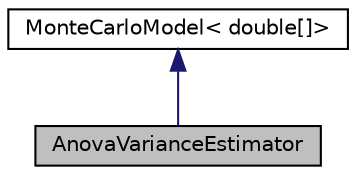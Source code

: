 digraph "AnovaVarianceEstimator"
{
 // INTERACTIVE_SVG=YES
  bgcolor="transparent";
  edge [fontname="Helvetica",fontsize="10",labelfontname="Helvetica",labelfontsize="10"];
  node [fontname="Helvetica",fontsize="10",shape=record];
  Node0 [label="AnovaVarianceEstimator",height=0.2,width=0.4,color="black", fillcolor="grey75", style="filled", fontcolor="black"];
  Node1 -> Node0 [dir="back",color="midnightblue",fontsize="10",style="solid",fontname="Helvetica"];
  Node1 [label="MonteCarloModel\< double[]\>",height=0.2,width=0.4,color="black",URL="$d5/d15/interfaceumontreal_1_1ssj_1_1mcqmctools_1_1MonteCarloModel.html",tooltip="An interface for a simple simulation model for which Monte Carlo (MC) or RQMC experiments are to be p..."];
}
